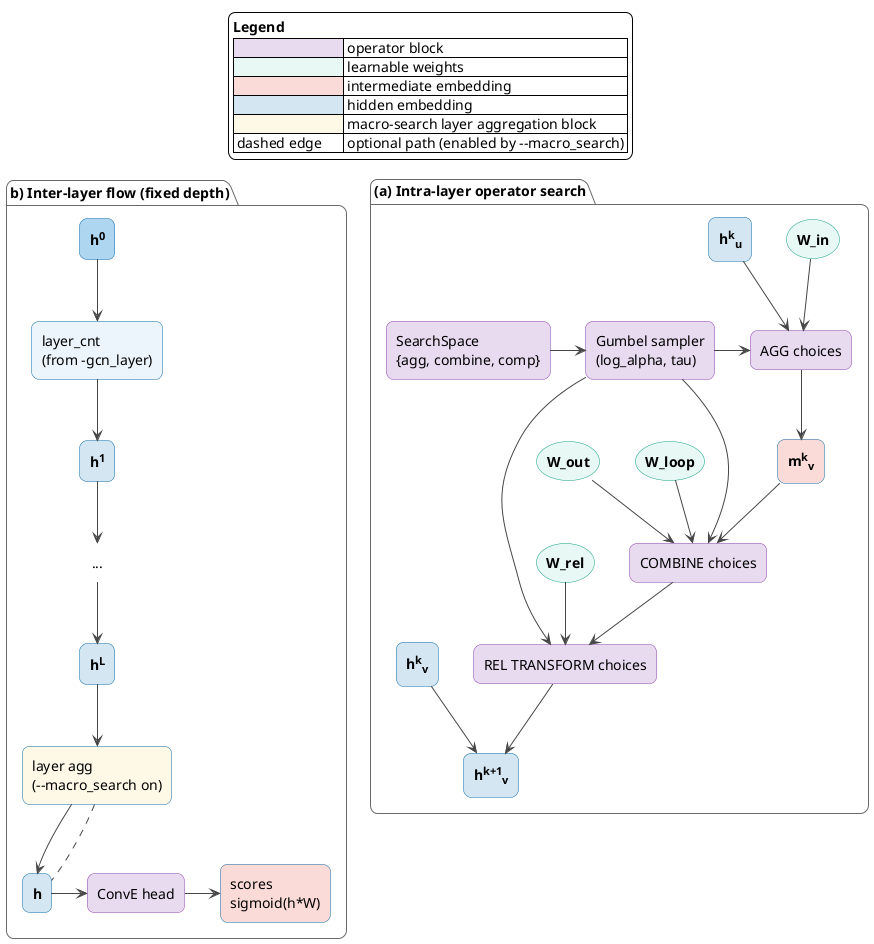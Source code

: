 @startuml
!theme vibrant

skinparam defaultFontName sans-serif
skinparam shadowing false
skinparam roundCorner 15
skinparam rectangle {
    BackgroundColor #EBF5FB
    BorderColor #0E6BA8
}
skinparam agent {
    BackgroundColor #E8DAEF
    BorderColor #8E44AD
}
skinparam storage {
    BackgroundColor #E8F8F5
    BorderColor #16A085
}
skinparam rectangle<<operator>> {
    BackgroundColor #E8DAEF
    BorderColor #8E44AD
}
hide stereotype

legend top
<font size=14><b>Legend</b></font>
| <#E8DAEF>   | operator block |
| <#E8F8F5>   | learnable weights |
| <#FADBD8>   | intermediate embedding |
| <#D4E6F1>   | hidden embedding |
| <#FEF9E7>   | macro-search layer aggregation block |
| dashed edge      | optional path (enabled by --macro_search) |
end legend

package "(b) Inter-layer flow (fixed depth))" {
    rectangle "<b>h<sup>0</sup></b>" as h0 #AED6F1
    rectangle "layer_cnt\n(from -gcn_layer)" as layer_cnt
    rectangle "<b>h<sup>1</sup></b>" as h1 #D4E6F1
    label "..." as dots
    rectangle "<b>h<sup>L</sup></b>" as hL #D4E6F1
    rectangle "layer agg\n(--macro_search on)" as layer_agg #FEF9E7
    rectangle "<b>h</b>" as h_final #D4E6F1
    rectangle "ConvE head" as conve <<operator>>
    rectangle "scores\nsigmoid(h*W)" as scores #FADBD8

    h0 -d-> layer_cnt
    layer_cnt -d-> h1
    h1 -d-> dots
    dots -d-> hL
    hL -d-> layer_agg
    layer_agg -d-> h_final
    h_final -r-> conve
    conve -r-> scores

    layer_agg -[dashed]- h_final
}

package "(a) Intra-layer operator search" {
    agent "SearchSpace\n{agg, combine, comp}" as search_space
    agent "Gumbel sampler\n(log_alpha, tau)" as gumbel
    storage "<b>W_loop</b>" as W_loop
    storage "<b>W_in</b>" as W_in
    storage "<b>W_out</b>" as W_out
    storage "<b>W_rel</b>" as W_rel
    rectangle "<b>h<sup>k</sup><sub>u</sub></b>" as h_u #D4E6F1
    rectangle "<b>h<sup>k</sup><sub>v</sub></b>" as h_v #D4E6F1
    rectangle "AGG choices" as agg_ops <<operator>>
    rectangle "COMBINE choices" as combine_ops <<operator>>
    rectangle "REL TRANSFORM choices" as comp_ops <<operator>>
    rectangle "<b>m<sup>k</sup><sub>v</sub></b>" as m_v #FADBD8
    rectangle "<b>h<sup>k+1</sup><sub>v</sub></b>" as h_v_next #D4E6F1

    search_space -r-> gumbel
    gumbel -r-> agg_ops
    gumbel -r-> combine_ops
    gumbel -r-> comp_ops

    h_u --> agg_ops
    W_in --> agg_ops
    agg_ops --> m_v
    m_v --> combine_ops
    W_loop --> combine_ops
    W_out --> combine_ops
    combine_ops --> comp_ops
    W_rel --> comp_ops
    comp_ops --> h_v_next
    h_v --> h_v_next
}

@enduml
